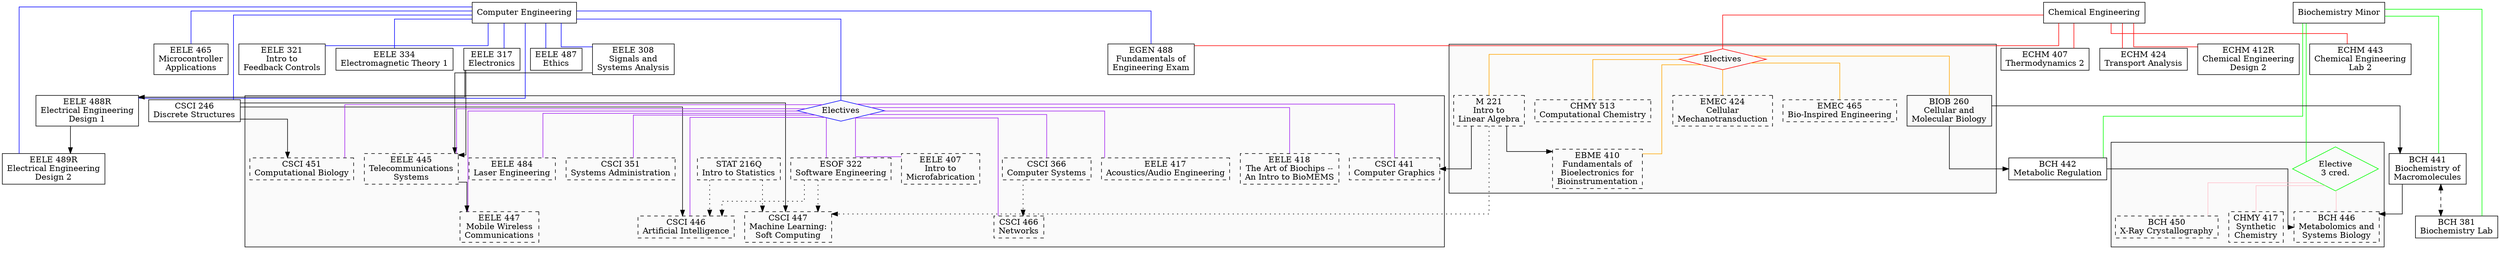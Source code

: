digraph requirements {
concentrate=true; splines=ortho;

{node [shape=box];
	{rank=same;
		"Computer Engineering" ->
		"Chemical Engineering" ->
		"Biochemistry Minor"
		[arrowhead=none,color=invis];
	}
}

{node [shape=box];

	"ECHM 407"  [label="\N\nThermodynamics 2"];
	"ECHM 424"  [label="\N\nTransport Analysis"];
	"ECHM 412R" [label="\N\nChemical Engineering\nDesign 2"];
	"EGEN 488"  [label="\N\nFundamentals of\nEngineering Exam"];
	"ECHM 443"  [label="\N\nChemical Engineering\nLab 2"];

	"EELE 308"  [label="\N\nSignals and\nSystems Analysis"];
	"EELE 317"  [label="\N\nElectronics"];
	"CSCI 246"  [label="\N\nDiscrete Structures"];
	"EELE 465"  [label="\N\nMicrocontroller\nApplications"];
	"EELE 321"  [label="\N\nIntro to\nFeedback Controls"];
	"EELE 334"  [label="\N\nElectromagnetic Theory 1"];
	"EELE 488R" [label="\N\nElectrical Engineering\nDesign 1"];
	"EELE 489R" [label="\N\nElectrical Engineering\nDesign 2"];
	"EELE 487"  [label="\N\nEthics"];

	"BCH 441"   [label="\N\nBiochemistry of\nMacromolecules"];
	"BCH 442"   [label="\N\nMetabolic Regulation"];
	"BCH 381"   [label="\N\nBiochemistry Lab"];

	subgraph cluster_coelectives {
		bgcolor=grey98;

		COELECTIVES [label="Electives",shape=diamond,color=blue]

		"CSCI 441"  [label="\N\nComputer Graphics",style=dashed];
		"CSCI 446"  [label="\N\nArtificial Intelligence",style=dashed];
		"CSCI 447"  [label="\N\nMachine Learning:\nSoft Computing",style=dashed];
		"CSCI 451"  [label="\N\nComputational Biology",style=dashed];
		"CSCI 466"  [label="\N\nNetworks",style=dashed];

		"EELE 407"  [label="\N\nIntro to\nMicrofabrication",style=dashed];
		"EELE 417"  [label="\N\nAcoustics/Audio Engineering",style=dashed];
		"EELE 418"  [label="\N\nThe Art of Biochips --\nAn Intro to BioMEMS",style=dashed];
		"EELE 484"  [label="\N\nLaser Engineering",style=dashed];
		"EELE 447"  [label="\N\nMobile Wireless\nCommunications",style=dashed];

		"CSCI 366"  [label="\N\nComputer Systems",style=dashed];
		"CSCI 351"  [label="\N\nSystems Administration",style=dashed];
		"EELE 445"  [label="\N\nTelecommunications\nSystems",style=dashed];
		"ESOF 322"  [label="\N\nSoftware Engineering",style=dashed];
		"STAT 216Q" [label="\N\nIntro to Statistics",style=dashed];
	}

	subgraph cluster_chelectives {
		bgcolor=grey98;

		CHELECTIVES [label="Electives",shape=diamond,color=red]

		"BIOB 260"  [label="\N\nCellular and\nMolecular Biology"];
		"CHMY 513"  [label="\N\nComputational Chemistry",style=dashed];
		"EBME 410"  [label="\N\nFundamentals of\nBioelectronics for\nBioinstrumentation",style=dashed];
		"EMEC 424"  [label="\N\nCellular\nMechanotransduction",style=dashed];
		"EMEC 465"  [label="\N\nBio-Inspired Engineering",style=dashed];
		"M 221"     [label="\N\nIntro to\nLinear Algebra",style=dashed];
	}

	subgraph cluster_bcelectives {
		bgcolor=grey98;

		BCELECTIVES [label="Elective\n3 cred.",shape=diamond,color=green]

		"BCH 446"   [label="\N\nMetabolomics and\nSystems Biology",style=dashed];
		"BCH 450"   [label="\N\nX-Ray Crystallography",style=dashed];
		"CHMY 417"  [label="\N\nSynthetic\nChemistry",style=dashed];
	}

	}

	"Chemical Engineering" -> { "ECHM 407" "ECHM 412R" "ECHM 424"
	"ECHM 443" "EGEN 488" CHELECTIVES }
	[arrowhead=none,color=red];

	"Computer Engineering" -> { "CSCI 246" "EELE 308"
	"EELE 317" "EELE 321" "EELE 334" "EELE 465" "EELE 487"
	"EELE 488R" "EELE 489R" "EGEN 488" COELECTIVES }
	[arrowhead=none,color=blue];

	"Biochemistry Minor" -> { "BCH 381" "BCH 441" "BCH 442"
	BCELECTIVES }
	[arrowhead=none,color=green];

	"EELE 317" -> "EELE 488R";
	"EELE 488R" -> "EELE 489R";
	COELECTIVES;

	"BCH 381" -> "BCH 441" [style=dashed];
	"BCH 441" -> "BCH 381" [style=dashed];
	"BIOB 260" -> "BCH 441";
	"BIOB 260" -> "BCH 442";
	{ "BCH 441" "BCH 442" } -> "BCH 446";

	// Electives
	CHELECTIVES -> { "BIOB 260" "CHMY 513" "EBME 410" "EMEC 424" "EMEC 465" "M 221" }
	[arrowhead=none,color=orange];

	COELECTIVES -> { "CSCI 351" "CSCI 366" "CSCI 441" "CSCI 446" "CSCI 451" "CSCI 466" "EELE 407" "EELE 417" "EELE 418" "EELE 445" "EELE 447" "EELE 484" "ESOF 322" }
	[arrowhead=none,color=purple];

	BCELECTIVES -> { "BCH 446" "BCH 450" "CHMY 417" }
	[arrowhead=none,color=pink];

	"M 221" -> "EBME 410";

	"M 221" -> "CSCI 441";
	"CSCI 246" -> { "CSCI 446" "CSCI 447" "CSCI 451" };
	{ "EELE 308" "EELE 317" } -> "EELE 445";
	"EELE 445" -> "EELE 447";

	"CSCI 366" -> "CSCI 466"
	[style=dotted];
	{ "ESOF 322" "STAT 216Q" } -> "CSCI 446"
	[style=dotted];
	{ "ESOF 322" "M 221" "STAT 216Q" } -> "CSCI 447"
	[style=dotted];
}
